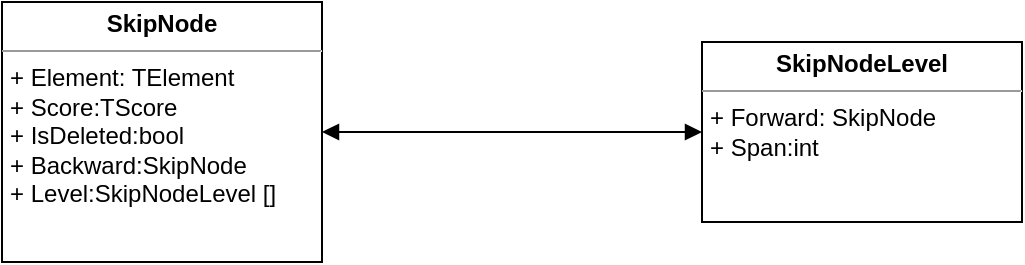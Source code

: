 <mxfile version="16.1.2" type="device"><diagram id="EuqnABzCl_MPV-xMjQjK" name="第 1 页"><mxGraphModel dx="1102" dy="888" grid="1" gridSize="10" guides="1" tooltips="1" connect="1" arrows="1" fold="1" page="1" pageScale="1" pageWidth="827" pageHeight="1169" math="0" shadow="0"><root><mxCell id="0"/><mxCell id="1" parent="0"/><mxCell id="yHsfZHSKUzqmNLkj3ude-10" value="&lt;p style=&quot;margin: 0px ; margin-top: 4px ; text-align: center&quot;&gt;&lt;b&gt;SkipNodeLevel&lt;/b&gt;&lt;br&gt;&lt;/p&gt;&lt;hr size=&quot;1&quot;&gt;&lt;p style=&quot;margin: 0px ; margin-left: 4px&quot;&gt;+ Forward: SkipNode&lt;/p&gt;&lt;p style=&quot;margin: 0px ; margin-left: 4px&quot;&gt;+ Span:int&lt;/p&gt;" style="verticalAlign=top;align=left;overflow=fill;fontSize=12;fontFamily=Helvetica;html=1;" vertex="1" parent="1"><mxGeometry x="480" y="230" width="160" height="90" as="geometry"/></mxCell><mxCell id="yHsfZHSKUzqmNLkj3ude-11" value="&lt;p style=&quot;margin: 0px ; margin-top: 4px ; text-align: center&quot;&gt;&lt;b&gt;SkipNode&lt;/b&gt;&lt;br&gt;&lt;/p&gt;&lt;hr size=&quot;1&quot;&gt;&lt;p style=&quot;margin: 0px ; margin-left: 4px&quot;&gt;+ Element: TElement&lt;/p&gt;&lt;p style=&quot;margin: 0px ; margin-left: 4px&quot;&gt;+&amp;nbsp;Score:TScore&lt;/p&gt;&lt;p style=&quot;margin: 0px ; margin-left: 4px&quot;&gt;+&amp;nbsp;IsDeleted:bool&lt;/p&gt;&lt;p style=&quot;margin: 0px ; margin-left: 4px&quot;&gt;+ Backward:SkipNode&lt;/p&gt;&lt;p style=&quot;margin: 0px ; margin-left: 4px&quot;&gt;+ Level:SkipNodeLevel []&lt;/p&gt;&lt;p style=&quot;margin: 0px ; margin-left: 4px&quot;&gt;&lt;br&gt;&lt;/p&gt;" style="verticalAlign=top;align=left;overflow=fill;fontSize=12;fontFamily=Helvetica;html=1;" vertex="1" parent="1"><mxGeometry x="130" y="210" width="160" height="130" as="geometry"/></mxCell><mxCell id="yHsfZHSKUzqmNLkj3ude-13" value="" style="endArrow=block;startArrow=block;endFill=1;startFill=1;html=1;rounded=0;exitX=1;exitY=0.5;exitDx=0;exitDy=0;entryX=0;entryY=0.5;entryDx=0;entryDy=0;" edge="1" parent="1" source="yHsfZHSKUzqmNLkj3ude-11" target="yHsfZHSKUzqmNLkj3ude-10"><mxGeometry width="160" relative="1" as="geometry"><mxPoint x="300" y="170" as="sourcePoint"/><mxPoint x="460" y="170" as="targetPoint"/></mxGeometry></mxCell></root></mxGraphModel></diagram></mxfile>
